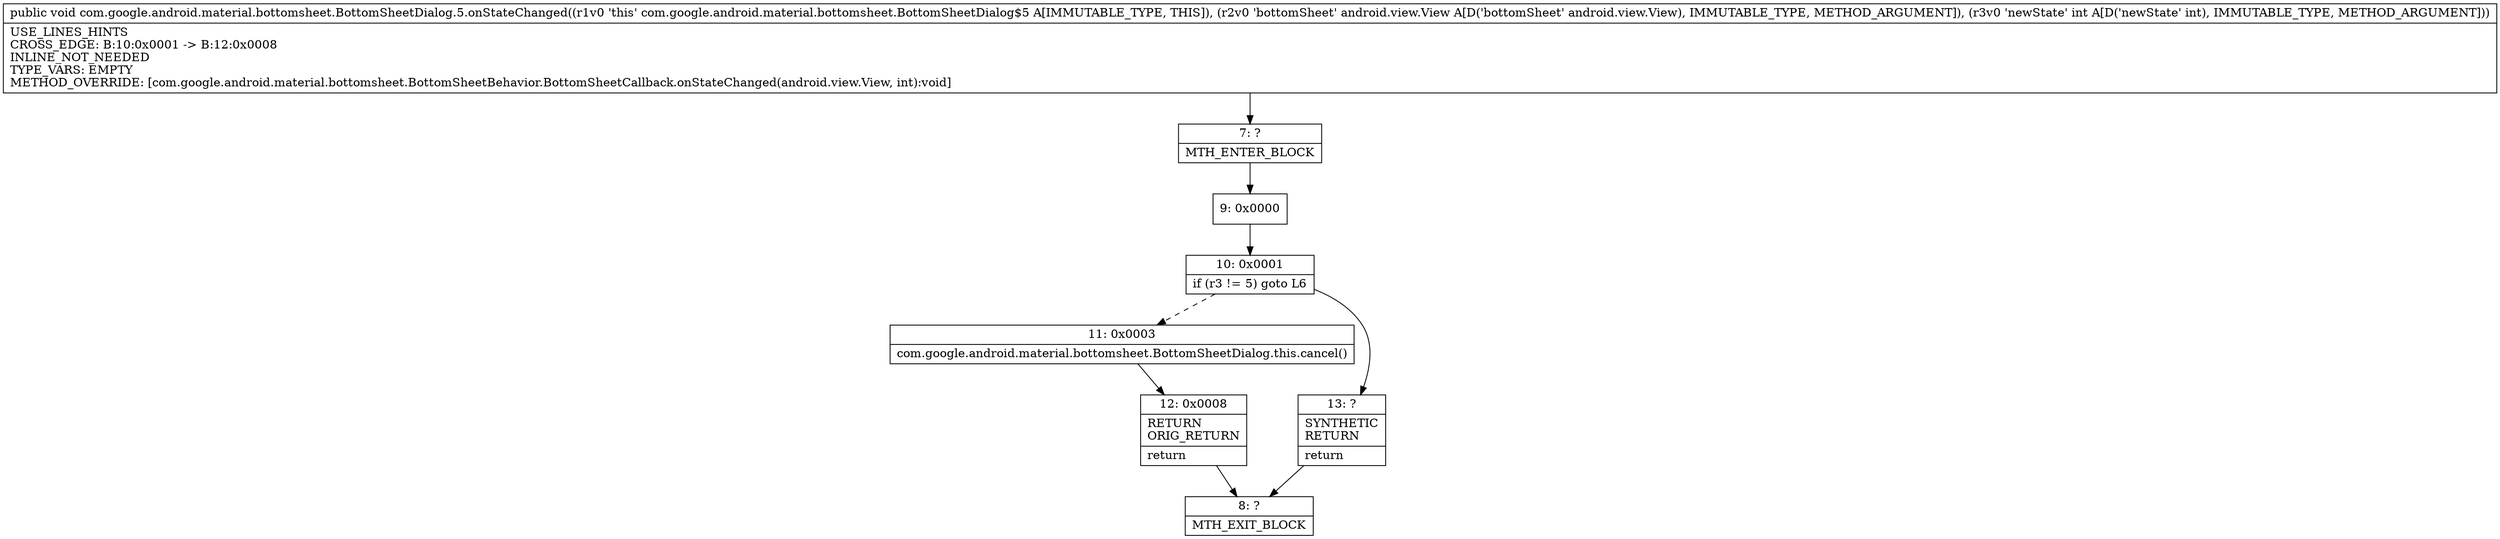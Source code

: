 digraph "CFG forcom.google.android.material.bottomsheet.BottomSheetDialog.5.onStateChanged(Landroid\/view\/View;I)V" {
Node_7 [shape=record,label="{7\:\ ?|MTH_ENTER_BLOCK\l}"];
Node_9 [shape=record,label="{9\:\ 0x0000}"];
Node_10 [shape=record,label="{10\:\ 0x0001|if (r3 != 5) goto L6\l}"];
Node_11 [shape=record,label="{11\:\ 0x0003|com.google.android.material.bottomsheet.BottomSheetDialog.this.cancel()\l}"];
Node_12 [shape=record,label="{12\:\ 0x0008|RETURN\lORIG_RETURN\l|return\l}"];
Node_8 [shape=record,label="{8\:\ ?|MTH_EXIT_BLOCK\l}"];
Node_13 [shape=record,label="{13\:\ ?|SYNTHETIC\lRETURN\l|return\l}"];
MethodNode[shape=record,label="{public void com.google.android.material.bottomsheet.BottomSheetDialog.5.onStateChanged((r1v0 'this' com.google.android.material.bottomsheet.BottomSheetDialog$5 A[IMMUTABLE_TYPE, THIS]), (r2v0 'bottomSheet' android.view.View A[D('bottomSheet' android.view.View), IMMUTABLE_TYPE, METHOD_ARGUMENT]), (r3v0 'newState' int A[D('newState' int), IMMUTABLE_TYPE, METHOD_ARGUMENT]))  | USE_LINES_HINTS\lCROSS_EDGE: B:10:0x0001 \-\> B:12:0x0008\lINLINE_NOT_NEEDED\lTYPE_VARS: EMPTY\lMETHOD_OVERRIDE: [com.google.android.material.bottomsheet.BottomSheetBehavior.BottomSheetCallback.onStateChanged(android.view.View, int):void]\l}"];
MethodNode -> Node_7;Node_7 -> Node_9;
Node_9 -> Node_10;
Node_10 -> Node_11[style=dashed];
Node_10 -> Node_13;
Node_11 -> Node_12;
Node_12 -> Node_8;
Node_13 -> Node_8;
}

